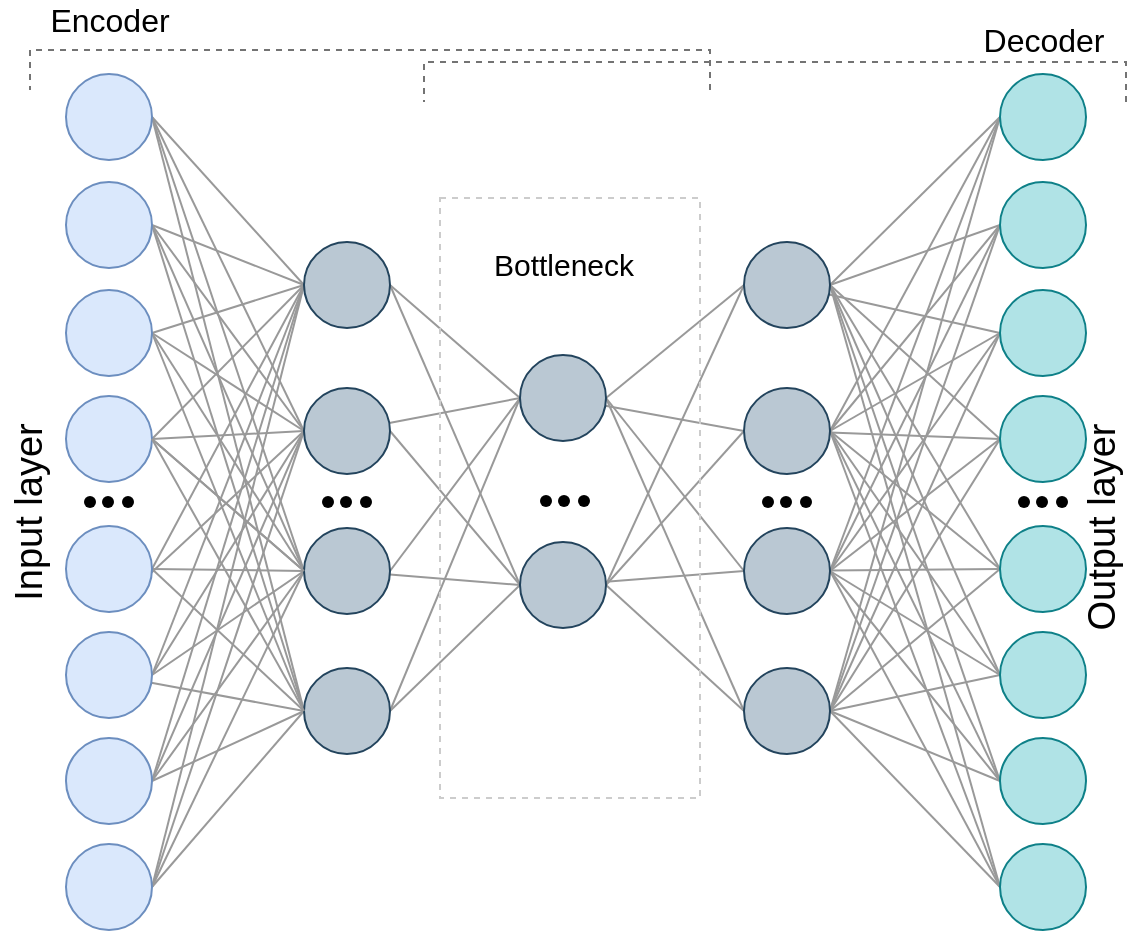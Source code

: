 <mxfile version="20.5.2" type="github">
  <diagram id="wuI_xoS-Hsmy7RkR-qor" name="Page-1">
    <mxGraphModel dx="1039" dy="521" grid="1" gridSize="10" guides="1" tooltips="1" connect="1" arrows="1" fold="1" page="1" pageScale="1" pageWidth="827" pageHeight="583" math="0" shadow="0">
      <root>
        <mxCell id="0" />
        <mxCell id="1" parent="0" />
        <mxCell id="Vr0Jnky3QBz1iTAETpDp-29" style="orthogonalLoop=1;jettySize=auto;html=1;exitX=1;exitY=0.5;exitDx=0;exitDy=0;entryX=0;entryY=0.5;entryDx=0;entryDy=0;rounded=0;endArrow=none;endFill=0;strokeColor=#999999;strokeWidth=1;jumpSize=6;" parent="1" source="Vr0Jnky3QBz1iTAETpDp-1" target="Vr0Jnky3QBz1iTAETpDp-10" edge="1">
          <mxGeometry relative="1" as="geometry" />
        </mxCell>
        <mxCell id="Vr0Jnky3QBz1iTAETpDp-37" style="edgeStyle=none;rounded=0;jumpSize=6;orthogonalLoop=1;jettySize=auto;html=1;entryX=0;entryY=0.5;entryDx=0;entryDy=0;strokeColor=#999999;strokeWidth=1;endArrow=none;endFill=0;exitX=1;exitY=0.5;exitDx=0;exitDy=0;" parent="1" source="Vr0Jnky3QBz1iTAETpDp-1" target="Vr0Jnky3QBz1iTAETpDp-11" edge="1">
          <mxGeometry relative="1" as="geometry" />
        </mxCell>
        <mxCell id="Vr0Jnky3QBz1iTAETpDp-38" style="edgeStyle=none;rounded=0;jumpSize=6;orthogonalLoop=1;jettySize=auto;html=1;entryX=0;entryY=0.5;entryDx=0;entryDy=0;strokeColor=#999999;strokeWidth=1;endArrow=none;endFill=0;exitX=1;exitY=0.5;exitDx=0;exitDy=0;" parent="1" source="Vr0Jnky3QBz1iTAETpDp-1" target="Vr0Jnky3QBz1iTAETpDp-12" edge="1">
          <mxGeometry relative="1" as="geometry" />
        </mxCell>
        <mxCell id="Vr0Jnky3QBz1iTAETpDp-39" style="edgeStyle=none;rounded=0;jumpSize=6;orthogonalLoop=1;jettySize=auto;html=1;entryX=0;entryY=0.5;entryDx=0;entryDy=0;strokeColor=#999999;strokeWidth=1;endArrow=none;endFill=0;exitX=1;exitY=0.5;exitDx=0;exitDy=0;" parent="1" source="Vr0Jnky3QBz1iTAETpDp-1" target="Vr0Jnky3QBz1iTAETpDp-13" edge="1">
          <mxGeometry relative="1" as="geometry" />
        </mxCell>
        <mxCell id="Vr0Jnky3QBz1iTAETpDp-1" value="" style="ellipse;whiteSpace=wrap;html=1;aspect=fixed;fillColor=#dae8fc;strokeColor=#6c8ebf;" parent="1" vertex="1">
          <mxGeometry x="123" y="98" width="43" height="43" as="geometry" />
        </mxCell>
        <mxCell id="Vr0Jnky3QBz1iTAETpDp-30" style="edgeStyle=none;rounded=0;orthogonalLoop=1;jettySize=auto;html=1;entryX=0;entryY=0.5;entryDx=0;entryDy=0;strokeColor=#999999;endArrow=none;endFill=0;exitX=1;exitY=0.5;exitDx=0;exitDy=0;" parent="1" source="Vr0Jnky3QBz1iTAETpDp-2" target="Vr0Jnky3QBz1iTAETpDp-10" edge="1">
          <mxGeometry relative="1" as="geometry" />
        </mxCell>
        <mxCell id="Vr0Jnky3QBz1iTAETpDp-40" style="edgeStyle=none;rounded=0;jumpSize=6;orthogonalLoop=1;jettySize=auto;html=1;entryX=0;entryY=0.5;entryDx=0;entryDy=0;strokeColor=#999999;strokeWidth=1;endArrow=none;endFill=0;exitX=1;exitY=0.5;exitDx=0;exitDy=0;" parent="1" source="Vr0Jnky3QBz1iTAETpDp-2" target="Vr0Jnky3QBz1iTAETpDp-11" edge="1">
          <mxGeometry relative="1" as="geometry" />
        </mxCell>
        <mxCell id="Vr0Jnky3QBz1iTAETpDp-41" style="edgeStyle=none;rounded=0;jumpSize=6;orthogonalLoop=1;jettySize=auto;html=1;entryX=0;entryY=0.5;entryDx=0;entryDy=0;strokeColor=#999999;strokeWidth=1;endArrow=none;endFill=0;exitX=1;exitY=0.5;exitDx=0;exitDy=0;" parent="1" source="Vr0Jnky3QBz1iTAETpDp-2" target="Vr0Jnky3QBz1iTAETpDp-12" edge="1">
          <mxGeometry relative="1" as="geometry" />
        </mxCell>
        <mxCell id="Vr0Jnky3QBz1iTAETpDp-42" style="edgeStyle=none;rounded=0;jumpSize=6;orthogonalLoop=1;jettySize=auto;html=1;entryX=0;entryY=0.5;entryDx=0;entryDy=0;strokeColor=#999999;strokeWidth=1;endArrow=none;endFill=0;exitX=1;exitY=0.5;exitDx=0;exitDy=0;" parent="1" source="Vr0Jnky3QBz1iTAETpDp-2" target="Vr0Jnky3QBz1iTAETpDp-13" edge="1">
          <mxGeometry relative="1" as="geometry" />
        </mxCell>
        <mxCell id="Vr0Jnky3QBz1iTAETpDp-2" value="" style="ellipse;whiteSpace=wrap;html=1;aspect=fixed;fillColor=#dae8fc;strokeColor=#6c8ebf;" parent="1" vertex="1">
          <mxGeometry x="123" y="152" width="43" height="43" as="geometry" />
        </mxCell>
        <mxCell id="Vr0Jnky3QBz1iTAETpDp-31" style="edgeStyle=none;rounded=0;orthogonalLoop=1;jettySize=auto;html=1;entryX=0;entryY=0.5;entryDx=0;entryDy=0;strokeColor=#999999;endArrow=none;endFill=0;exitX=1;exitY=0.5;exitDx=0;exitDy=0;" parent="1" source="Vr0Jnky3QBz1iTAETpDp-3" target="Vr0Jnky3QBz1iTAETpDp-10" edge="1">
          <mxGeometry relative="1" as="geometry" />
        </mxCell>
        <mxCell id="Vr0Jnky3QBz1iTAETpDp-43" style="edgeStyle=none;rounded=0;jumpSize=6;orthogonalLoop=1;jettySize=auto;html=1;strokeColor=#999999;strokeWidth=1;endArrow=none;endFill=0;exitX=1;exitY=0.5;exitDx=0;exitDy=0;entryX=0;entryY=0.5;entryDx=0;entryDy=0;" parent="1" source="Vr0Jnky3QBz1iTAETpDp-3" target="Vr0Jnky3QBz1iTAETpDp-11" edge="1">
          <mxGeometry relative="1" as="geometry">
            <mxPoint x="342" y="305" as="targetPoint" />
          </mxGeometry>
        </mxCell>
        <mxCell id="Vr0Jnky3QBz1iTAETpDp-44" style="edgeStyle=none;rounded=0;jumpSize=6;orthogonalLoop=1;jettySize=auto;html=1;strokeColor=#999999;strokeWidth=1;endArrow=none;endFill=0;exitX=1;exitY=0.5;exitDx=0;exitDy=0;entryX=0;entryY=0.5;entryDx=0;entryDy=0;" parent="1" source="Vr0Jnky3QBz1iTAETpDp-3" target="Vr0Jnky3QBz1iTAETpDp-12" edge="1">
          <mxGeometry relative="1" as="geometry">
            <mxPoint x="342" y="335" as="targetPoint" />
          </mxGeometry>
        </mxCell>
        <mxCell id="Vr0Jnky3QBz1iTAETpDp-45" style="edgeStyle=none;rounded=0;jumpSize=6;orthogonalLoop=1;jettySize=auto;html=1;entryX=0;entryY=0.5;entryDx=0;entryDy=0;strokeColor=#999999;strokeWidth=1;endArrow=none;endFill=0;exitX=1;exitY=0.5;exitDx=0;exitDy=0;" parent="1" source="Vr0Jnky3QBz1iTAETpDp-3" target="Vr0Jnky3QBz1iTAETpDp-13" edge="1">
          <mxGeometry relative="1" as="geometry" />
        </mxCell>
        <mxCell id="Vr0Jnky3QBz1iTAETpDp-3" value="" style="ellipse;whiteSpace=wrap;html=1;fillColor=#dae8fc;strokeColor=#6c8ebf;" parent="1" vertex="1">
          <mxGeometry x="123" y="206" width="43" height="43" as="geometry" />
        </mxCell>
        <mxCell id="Vr0Jnky3QBz1iTAETpDp-32" style="edgeStyle=none;rounded=0;orthogonalLoop=1;jettySize=auto;html=1;entryX=0;entryY=0.5;entryDx=0;entryDy=0;strokeColor=#999999;endArrow=none;endFill=0;exitX=1;exitY=0.5;exitDx=0;exitDy=0;" parent="1" source="Vr0Jnky3QBz1iTAETpDp-4" target="Vr0Jnky3QBz1iTAETpDp-10" edge="1">
          <mxGeometry relative="1" as="geometry" />
        </mxCell>
        <mxCell id="Vr0Jnky3QBz1iTAETpDp-47" style="edgeStyle=none;rounded=0;jumpSize=6;orthogonalLoop=1;jettySize=auto;html=1;entryX=0;entryY=0.5;entryDx=0;entryDy=0;strokeColor=#999999;strokeWidth=1;endArrow=none;endFill=0;exitX=1;exitY=0.5;exitDx=0;exitDy=0;" parent="1" source="Vr0Jnky3QBz1iTAETpDp-4" target="Vr0Jnky3QBz1iTAETpDp-11" edge="1">
          <mxGeometry relative="1" as="geometry" />
        </mxCell>
        <mxCell id="Vr0Jnky3QBz1iTAETpDp-48" style="edgeStyle=none;rounded=0;jumpSize=6;orthogonalLoop=1;jettySize=auto;html=1;strokeColor=#999999;strokeWidth=1;endArrow=none;endFill=0;exitX=1;exitY=0.5;exitDx=0;exitDy=0;entryX=0;entryY=0.5;entryDx=0;entryDy=0;" parent="1" source="Vr0Jnky3QBz1iTAETpDp-4" target="Vr0Jnky3QBz1iTAETpDp-12" edge="1">
          <mxGeometry relative="1" as="geometry">
            <mxPoint x="342" y="335" as="targetPoint" />
          </mxGeometry>
        </mxCell>
        <mxCell id="Vr0Jnky3QBz1iTAETpDp-4" value="" style="ellipse;whiteSpace=wrap;html=1;aspect=fixed;fillColor=#dae8fc;strokeColor=#6c8ebf;" parent="1" vertex="1">
          <mxGeometry x="123" y="259" width="43" height="43" as="geometry" />
        </mxCell>
        <mxCell id="Vr0Jnky3QBz1iTAETpDp-33" style="edgeStyle=none;rounded=0;orthogonalLoop=1;jettySize=auto;html=1;entryX=0;entryY=0.5;entryDx=0;entryDy=0;strokeColor=#999999;endArrow=none;endFill=0;exitX=0.5;exitY=0;exitDx=0;exitDy=0;" parent="1" source="Vr0Jnky3QBz1iTAETpDp-5" target="Vr0Jnky3QBz1iTAETpDp-10" edge="1">
          <mxGeometry relative="1" as="geometry" />
        </mxCell>
        <mxCell id="Vr0Jnky3QBz1iTAETpDp-50" style="edgeStyle=none;rounded=0;jumpSize=6;orthogonalLoop=1;jettySize=auto;html=1;entryX=0;entryY=0.5;entryDx=0;entryDy=0;strokeColor=#999999;strokeWidth=1;endArrow=none;endFill=0;exitX=1;exitY=0.5;exitDx=0;exitDy=0;" parent="1" source="Vr0Jnky3QBz1iTAETpDp-5" target="Vr0Jnky3QBz1iTAETpDp-11" edge="1">
          <mxGeometry relative="1" as="geometry" />
        </mxCell>
        <mxCell id="Vr0Jnky3QBz1iTAETpDp-51" style="edgeStyle=none;rounded=0;jumpSize=6;orthogonalLoop=1;jettySize=auto;html=1;entryX=0;entryY=0.5;entryDx=0;entryDy=0;strokeColor=#999999;strokeWidth=1;endArrow=none;endFill=0;exitX=0.5;exitY=0;exitDx=0;exitDy=0;" parent="1" source="Vr0Jnky3QBz1iTAETpDp-5" target="Vr0Jnky3QBz1iTAETpDp-12" edge="1">
          <mxGeometry relative="1" as="geometry">
            <mxPoint x="170" y="350" as="sourcePoint" />
          </mxGeometry>
        </mxCell>
        <mxCell id="Vr0Jnky3QBz1iTAETpDp-52" style="edgeStyle=none;rounded=0;jumpSize=6;orthogonalLoop=1;jettySize=auto;html=1;entryX=0;entryY=0.5;entryDx=0;entryDy=0;strokeColor=#999999;strokeWidth=1;endArrow=none;endFill=0;exitX=0.5;exitY=0;exitDx=0;exitDy=0;" parent="1" source="Vr0Jnky3QBz1iTAETpDp-5" target="Vr0Jnky3QBz1iTAETpDp-13" edge="1">
          <mxGeometry relative="1" as="geometry" />
        </mxCell>
        <mxCell id="Vr0Jnky3QBz1iTAETpDp-5" value="" style="ellipse;whiteSpace=wrap;html=1;aspect=fixed;fillColor=#dae8fc;strokeColor=#6c8ebf;direction=south;" parent="1" vertex="1">
          <mxGeometry x="123" y="324" width="43" height="43" as="geometry" />
        </mxCell>
        <mxCell id="Vr0Jnky3QBz1iTAETpDp-34" style="edgeStyle=none;rounded=0;orthogonalLoop=1;jettySize=auto;html=1;entryX=0;entryY=0.5;entryDx=0;entryDy=0;strokeColor=#999999;endArrow=none;endFill=0;exitX=1;exitY=0.5;exitDx=0;exitDy=0;" parent="1" source="Vr0Jnky3QBz1iTAETpDp-6" target="Vr0Jnky3QBz1iTAETpDp-10" edge="1">
          <mxGeometry relative="1" as="geometry" />
        </mxCell>
        <mxCell id="Vr0Jnky3QBz1iTAETpDp-53" style="edgeStyle=none;rounded=0;jumpSize=6;orthogonalLoop=1;jettySize=auto;html=1;entryX=0;entryY=0.5;entryDx=0;entryDy=0;strokeColor=#999999;strokeWidth=1;endArrow=none;endFill=0;exitX=1;exitY=0.5;exitDx=0;exitDy=0;" parent="1" source="Vr0Jnky3QBz1iTAETpDp-6" target="Vr0Jnky3QBz1iTAETpDp-11" edge="1">
          <mxGeometry relative="1" as="geometry" />
        </mxCell>
        <mxCell id="Vr0Jnky3QBz1iTAETpDp-54" style="edgeStyle=none;rounded=0;jumpSize=6;orthogonalLoop=1;jettySize=auto;html=1;entryX=0;entryY=0.5;entryDx=0;entryDy=0;strokeColor=#999999;strokeWidth=1;endArrow=none;endFill=0;exitX=1;exitY=0.5;exitDx=0;exitDy=0;" parent="1" source="Vr0Jnky3QBz1iTAETpDp-6" target="Vr0Jnky3QBz1iTAETpDp-12" edge="1">
          <mxGeometry relative="1" as="geometry" />
        </mxCell>
        <mxCell id="Vr0Jnky3QBz1iTAETpDp-55" style="edgeStyle=none;rounded=0;jumpSize=6;orthogonalLoop=1;jettySize=auto;html=1;strokeColor=#999999;strokeWidth=1;endArrow=none;endFill=0;entryX=0;entryY=0.5;entryDx=0;entryDy=0;" parent="1" source="Vr0Jnky3QBz1iTAETpDp-6" target="Vr0Jnky3QBz1iTAETpDp-13" edge="1">
          <mxGeometry relative="1" as="geometry">
            <mxPoint x="342" y="365" as="targetPoint" />
          </mxGeometry>
        </mxCell>
        <mxCell id="Vr0Jnky3QBz1iTAETpDp-6" value="" style="ellipse;whiteSpace=wrap;html=1;aspect=fixed;fillColor=#dae8fc;strokeColor=#6c8ebf;" parent="1" vertex="1">
          <mxGeometry x="123" y="377" width="43" height="43" as="geometry" />
        </mxCell>
        <mxCell id="Vr0Jnky3QBz1iTAETpDp-35" style="edgeStyle=none;rounded=0;orthogonalLoop=1;jettySize=auto;html=1;strokeColor=#999999;endArrow=none;endFill=0;exitX=1;exitY=0.5;exitDx=0;exitDy=0;entryX=0;entryY=0.5;entryDx=0;entryDy=0;" parent="1" source="Vr0Jnky3QBz1iTAETpDp-7" target="Vr0Jnky3QBz1iTAETpDp-10" edge="1">
          <mxGeometry relative="1" as="geometry">
            <mxPoint x="342" y="275" as="targetPoint" />
          </mxGeometry>
        </mxCell>
        <mxCell id="Vr0Jnky3QBz1iTAETpDp-56" style="edgeStyle=none;rounded=0;jumpSize=6;orthogonalLoop=1;jettySize=auto;html=1;entryX=0;entryY=0.5;entryDx=0;entryDy=0;strokeColor=#999999;strokeWidth=1;endArrow=none;endFill=0;exitX=1;exitY=0.5;exitDx=0;exitDy=0;" parent="1" source="Vr0Jnky3QBz1iTAETpDp-7" target="Vr0Jnky3QBz1iTAETpDp-11" edge="1">
          <mxGeometry relative="1" as="geometry" />
        </mxCell>
        <mxCell id="Vr0Jnky3QBz1iTAETpDp-57" style="edgeStyle=none;rounded=0;jumpSize=6;orthogonalLoop=1;jettySize=auto;html=1;strokeColor=#999999;strokeWidth=1;endArrow=none;endFill=0;exitX=1;exitY=0.5;exitDx=0;exitDy=0;entryX=0;entryY=0.5;entryDx=0;entryDy=0;" parent="1" source="Vr0Jnky3QBz1iTAETpDp-7" target="Vr0Jnky3QBz1iTAETpDp-12" edge="1">
          <mxGeometry relative="1" as="geometry">
            <mxPoint x="342" y="335" as="targetPoint" />
          </mxGeometry>
        </mxCell>
        <mxCell id="Vr0Jnky3QBz1iTAETpDp-58" style="edgeStyle=none;rounded=0;jumpSize=6;orthogonalLoop=1;jettySize=auto;html=1;entryX=0;entryY=0.5;entryDx=0;entryDy=0;strokeColor=#999999;strokeWidth=1;endArrow=none;endFill=0;exitX=1;exitY=0.5;exitDx=0;exitDy=0;" parent="1" source="Vr0Jnky3QBz1iTAETpDp-7" target="Vr0Jnky3QBz1iTAETpDp-13" edge="1">
          <mxGeometry relative="1" as="geometry" />
        </mxCell>
        <mxCell id="Vr0Jnky3QBz1iTAETpDp-7" value="" style="ellipse;whiteSpace=wrap;html=1;aspect=fixed;fillColor=#dae8fc;strokeColor=#6c8ebf;" parent="1" vertex="1">
          <mxGeometry x="123" y="430" width="43" height="43" as="geometry" />
        </mxCell>
        <mxCell id="Vr0Jnky3QBz1iTAETpDp-36" style="edgeStyle=none;rounded=0;orthogonalLoop=1;jettySize=auto;html=1;strokeColor=#999999;endArrow=none;endFill=0;exitX=1;exitY=0.5;exitDx=0;exitDy=0;entryX=0;entryY=0.5;entryDx=0;entryDy=0;" parent="1" source="Vr0Jnky3QBz1iTAETpDp-8" target="Vr0Jnky3QBz1iTAETpDp-10" edge="1">
          <mxGeometry relative="1" as="geometry">
            <mxPoint x="240" y="200" as="targetPoint" />
          </mxGeometry>
        </mxCell>
        <mxCell id="Vr0Jnky3QBz1iTAETpDp-60" style="edgeStyle=none;rounded=0;jumpSize=6;orthogonalLoop=1;jettySize=auto;html=1;strokeColor=#999999;strokeWidth=1;endArrow=none;endFill=0;exitX=1;exitY=0.5;exitDx=0;exitDy=0;entryX=0;entryY=0.5;entryDx=0;entryDy=0;" parent="1" source="Vr0Jnky3QBz1iTAETpDp-8" target="Vr0Jnky3QBz1iTAETpDp-11" edge="1">
          <mxGeometry relative="1" as="geometry">
            <mxPoint x="240" y="260" as="targetPoint" />
          </mxGeometry>
        </mxCell>
        <mxCell id="Vr0Jnky3QBz1iTAETpDp-61" style="edgeStyle=none;rounded=0;jumpSize=6;orthogonalLoop=1;jettySize=auto;html=1;strokeColor=#999999;strokeWidth=1;endArrow=none;endFill=0;exitX=1;exitY=0.5;exitDx=0;exitDy=0;entryX=0;entryY=0.5;entryDx=0;entryDy=0;" parent="1" source="Vr0Jnky3QBz1iTAETpDp-8" target="Vr0Jnky3QBz1iTAETpDp-12" edge="1">
          <mxGeometry relative="1" as="geometry">
            <mxPoint x="342" y="335" as="targetPoint" />
          </mxGeometry>
        </mxCell>
        <mxCell id="Vr0Jnky3QBz1iTAETpDp-62" style="edgeStyle=none;rounded=0;jumpSize=6;orthogonalLoop=1;jettySize=auto;html=1;strokeColor=#999999;strokeWidth=1;endArrow=none;endFill=0;exitX=1;exitY=0.5;exitDx=0;exitDy=0;entryX=0;entryY=0.5;entryDx=0;entryDy=0;" parent="1" source="Vr0Jnky3QBz1iTAETpDp-8" target="Vr0Jnky3QBz1iTAETpDp-13" edge="1">
          <mxGeometry relative="1" as="geometry">
            <mxPoint x="342" y="365" as="targetPoint" />
          </mxGeometry>
        </mxCell>
        <mxCell id="Vr0Jnky3QBz1iTAETpDp-8" value="" style="ellipse;whiteSpace=wrap;html=1;aspect=fixed;fillColor=#dae8fc;strokeColor=#6c8ebf;" parent="1" vertex="1">
          <mxGeometry x="123" y="483" width="43" height="43" as="geometry" />
        </mxCell>
        <mxCell id="Vr0Jnky3QBz1iTAETpDp-95" style="edgeStyle=none;rounded=0;jumpSize=6;orthogonalLoop=1;jettySize=auto;html=1;entryX=0;entryY=0.5;entryDx=0;entryDy=0;strokeColor=#999999;strokeWidth=1;endArrow=none;endFill=0;exitX=1;exitY=0.5;exitDx=0;exitDy=0;" parent="1" source="Vr0Jnky3QBz1iTAETpDp-10" target="Vr0Jnky3QBz1iTAETpDp-14" edge="1">
          <mxGeometry relative="1" as="geometry" />
        </mxCell>
        <mxCell id="Vr0Jnky3QBz1iTAETpDp-96" style="edgeStyle=none;rounded=0;jumpSize=6;orthogonalLoop=1;jettySize=auto;html=1;entryX=0;entryY=0.5;entryDx=0;entryDy=0;strokeColor=#999999;strokeWidth=1;endArrow=none;endFill=0;exitX=1;exitY=0.5;exitDx=0;exitDy=0;" parent="1" source="Vr0Jnky3QBz1iTAETpDp-10" target="Vr0Jnky3QBz1iTAETpDp-15" edge="1">
          <mxGeometry relative="1" as="geometry" />
        </mxCell>
        <mxCell id="Vr0Jnky3QBz1iTAETpDp-10" value="" style="ellipse;whiteSpace=wrap;html=1;aspect=fixed;fillColor=#bac8d3;strokeColor=#23445d;" parent="1" vertex="1">
          <mxGeometry x="242" y="182" width="43" height="43" as="geometry" />
        </mxCell>
        <mxCell id="Vr0Jnky3QBz1iTAETpDp-97" style="edgeStyle=none;rounded=0;jumpSize=6;orthogonalLoop=1;jettySize=auto;html=1;strokeColor=#999999;strokeWidth=1;endArrow=none;endFill=0;entryX=0;entryY=0.5;entryDx=0;entryDy=0;" parent="1" source="Vr0Jnky3QBz1iTAETpDp-11" target="Vr0Jnky3QBz1iTAETpDp-14" edge="1">
          <mxGeometry relative="1" as="geometry">
            <mxPoint x="402" y="305" as="targetPoint" />
          </mxGeometry>
        </mxCell>
        <mxCell id="Vr0Jnky3QBz1iTAETpDp-98" style="edgeStyle=none;rounded=0;jumpSize=6;orthogonalLoop=1;jettySize=auto;html=1;strokeColor=#999999;strokeWidth=1;endArrow=none;endFill=0;exitX=1;exitY=0.5;exitDx=0;exitDy=0;entryX=0;entryY=0.5;entryDx=0;entryDy=0;" parent="1" source="Vr0Jnky3QBz1iTAETpDp-11" target="Vr0Jnky3QBz1iTAETpDp-15" edge="1">
          <mxGeometry relative="1" as="geometry">
            <mxPoint x="402" y="335" as="targetPoint" />
          </mxGeometry>
        </mxCell>
        <mxCell id="Vr0Jnky3QBz1iTAETpDp-11" value="" style="ellipse;whiteSpace=wrap;html=1;aspect=fixed;fillColor=#bac8d3;strokeColor=#23445d;" parent="1" vertex="1">
          <mxGeometry x="242" y="255" width="43" height="43" as="geometry" />
        </mxCell>
        <mxCell id="Vr0Jnky3QBz1iTAETpDp-99" style="edgeStyle=none;rounded=0;jumpSize=6;orthogonalLoop=1;jettySize=auto;html=1;entryX=0;entryY=0.5;entryDx=0;entryDy=0;strokeColor=#999999;strokeWidth=1;endArrow=none;endFill=0;exitX=1;exitY=0.5;exitDx=0;exitDy=0;" parent="1" source="Vr0Jnky3QBz1iTAETpDp-12" target="Vr0Jnky3QBz1iTAETpDp-14" edge="1">
          <mxGeometry relative="1" as="geometry" />
        </mxCell>
        <mxCell id="Vr0Jnky3QBz1iTAETpDp-100" style="edgeStyle=none;rounded=0;jumpSize=6;orthogonalLoop=1;jettySize=auto;html=1;entryX=0;entryY=0.5;entryDx=0;entryDy=0;strokeColor=#999999;strokeWidth=1;endArrow=none;endFill=0;" parent="1" source="Vr0Jnky3QBz1iTAETpDp-12" target="Vr0Jnky3QBz1iTAETpDp-15" edge="1">
          <mxGeometry relative="1" as="geometry" />
        </mxCell>
        <mxCell id="Vr0Jnky3QBz1iTAETpDp-101" style="edgeStyle=none;rounded=0;jumpSize=6;orthogonalLoop=1;jettySize=auto;html=1;entryX=0;entryY=0.5;entryDx=0;entryDy=0;strokeColor=#999999;strokeWidth=1;endArrow=none;endFill=0;exitX=1;exitY=0.5;exitDx=0;exitDy=0;" parent="1" source="Vr0Jnky3QBz1iTAETpDp-13" target="Vr0Jnky3QBz1iTAETpDp-14" edge="1">
          <mxGeometry relative="1" as="geometry" />
        </mxCell>
        <mxCell id="Vr0Jnky3QBz1iTAETpDp-102" style="edgeStyle=none;rounded=0;jumpSize=6;orthogonalLoop=1;jettySize=auto;html=1;strokeColor=#999999;strokeWidth=1;endArrow=none;endFill=0;exitX=1;exitY=0.5;exitDx=0;exitDy=0;entryX=0;entryY=0.5;entryDx=0;entryDy=0;" parent="1" source="Vr0Jnky3QBz1iTAETpDp-13" target="Vr0Jnky3QBz1iTAETpDp-15" edge="1">
          <mxGeometry relative="1" as="geometry">
            <mxPoint x="402" y="335" as="targetPoint" />
          </mxGeometry>
        </mxCell>
        <mxCell id="Vr0Jnky3QBz1iTAETpDp-13" value="" style="ellipse;whiteSpace=wrap;html=1;aspect=fixed;fillColor=#bac8d3;strokeColor=#23445d;" parent="1" vertex="1">
          <mxGeometry x="242" y="395" width="43" height="43" as="geometry" />
        </mxCell>
        <mxCell id="Vr0Jnky3QBz1iTAETpDp-103" style="edgeStyle=none;rounded=0;jumpSize=6;orthogonalLoop=1;jettySize=auto;html=1;entryX=0;entryY=0.5;entryDx=0;entryDy=0;strokeColor=#999999;strokeWidth=1;endArrow=none;endFill=0;exitX=1;exitY=0.5;exitDx=0;exitDy=0;" parent="1" source="Vr0Jnky3QBz1iTAETpDp-14" target="Vr0Jnky3QBz1iTAETpDp-17" edge="1">
          <mxGeometry relative="1" as="geometry" />
        </mxCell>
        <mxCell id="Vr0Jnky3QBz1iTAETpDp-104" style="edgeStyle=none;rounded=0;jumpSize=6;orthogonalLoop=1;jettySize=auto;html=1;entryX=0;entryY=0.5;entryDx=0;entryDy=0;strokeColor=#999999;strokeWidth=1;endArrow=none;endFill=0;" parent="1" source="Vr0Jnky3QBz1iTAETpDp-14" target="Vr0Jnky3QBz1iTAETpDp-18" edge="1">
          <mxGeometry relative="1" as="geometry" />
        </mxCell>
        <mxCell id="Vr0Jnky3QBz1iTAETpDp-105" style="edgeStyle=none;rounded=0;jumpSize=6;orthogonalLoop=1;jettySize=auto;html=1;entryX=0;entryY=0.5;entryDx=0;entryDy=0;strokeColor=#999999;strokeWidth=1;endArrow=none;endFill=0;exitX=1;exitY=0.5;exitDx=0;exitDy=0;" parent="1" source="Vr0Jnky3QBz1iTAETpDp-14" target="Vr0Jnky3QBz1iTAETpDp-19" edge="1">
          <mxGeometry relative="1" as="geometry" />
        </mxCell>
        <mxCell id="Vr0Jnky3QBz1iTAETpDp-106" style="edgeStyle=none;rounded=0;jumpSize=6;orthogonalLoop=1;jettySize=auto;html=1;entryX=0;entryY=0.5;entryDx=0;entryDy=0;strokeColor=#999999;strokeWidth=1;endArrow=none;endFill=0;exitX=1;exitY=0.5;exitDx=0;exitDy=0;" parent="1" source="Vr0Jnky3QBz1iTAETpDp-14" target="Vr0Jnky3QBz1iTAETpDp-20" edge="1">
          <mxGeometry relative="1" as="geometry" />
        </mxCell>
        <mxCell id="Vr0Jnky3QBz1iTAETpDp-14" value="" style="ellipse;whiteSpace=wrap;html=1;aspect=fixed;fillColor=#bac8d3;strokeColor=#23445d;" parent="1" vertex="1">
          <mxGeometry x="350" y="238.5" width="43" height="43" as="geometry" />
        </mxCell>
        <mxCell id="Vr0Jnky3QBz1iTAETpDp-107" style="edgeStyle=none;rounded=0;jumpSize=6;orthogonalLoop=1;jettySize=auto;html=1;strokeColor=#999999;strokeWidth=1;endArrow=none;endFill=0;exitX=1;exitY=0.5;exitDx=0;exitDy=0;entryX=0;entryY=0.5;entryDx=0;entryDy=0;" parent="1" source="Vr0Jnky3QBz1iTAETpDp-15" target="Vr0Jnky3QBz1iTAETpDp-17" edge="1">
          <mxGeometry relative="1" as="geometry">
            <mxPoint x="462" y="275" as="targetPoint" />
          </mxGeometry>
        </mxCell>
        <mxCell id="Vr0Jnky3QBz1iTAETpDp-108" style="edgeStyle=none;rounded=0;jumpSize=6;orthogonalLoop=1;jettySize=auto;html=1;strokeColor=#999999;strokeWidth=1;endArrow=none;endFill=0;exitX=1;exitY=0.5;exitDx=0;exitDy=0;entryX=0;entryY=0.5;entryDx=0;entryDy=0;" parent="1" source="Vr0Jnky3QBz1iTAETpDp-15" target="Vr0Jnky3QBz1iTAETpDp-18" edge="1">
          <mxGeometry relative="1" as="geometry">
            <mxPoint x="462" y="305" as="targetPoint" />
          </mxGeometry>
        </mxCell>
        <mxCell id="Vr0Jnky3QBz1iTAETpDp-109" style="edgeStyle=none;rounded=0;jumpSize=6;orthogonalLoop=1;jettySize=auto;html=1;entryX=0;entryY=0.5;entryDx=0;entryDy=0;strokeColor=#999999;strokeWidth=1;endArrow=none;endFill=0;" parent="1" source="Vr0Jnky3QBz1iTAETpDp-15" target="Vr0Jnky3QBz1iTAETpDp-19" edge="1">
          <mxGeometry relative="1" as="geometry" />
        </mxCell>
        <mxCell id="Vr0Jnky3QBz1iTAETpDp-110" style="edgeStyle=none;rounded=0;jumpSize=6;orthogonalLoop=1;jettySize=auto;html=1;strokeColor=#999999;strokeWidth=1;endArrow=none;endFill=0;exitX=1;exitY=0.5;exitDx=0;exitDy=0;entryX=0;entryY=0.5;entryDx=0;entryDy=0;" parent="1" source="Vr0Jnky3QBz1iTAETpDp-15" target="Vr0Jnky3QBz1iTAETpDp-20" edge="1">
          <mxGeometry relative="1" as="geometry">
            <mxPoint x="462" y="365" as="targetPoint" />
          </mxGeometry>
        </mxCell>
        <mxCell id="Vr0Jnky3QBz1iTAETpDp-15" value="" style="ellipse;whiteSpace=wrap;html=1;aspect=fixed;fillColor=#bac8d3;strokeColor=#23445d;" parent="1" vertex="1">
          <mxGeometry x="350" y="332" width="43" height="43" as="geometry" />
        </mxCell>
        <mxCell id="Vr0Jnky3QBz1iTAETpDp-63" style="edgeStyle=none;rounded=0;jumpSize=6;orthogonalLoop=1;jettySize=auto;html=1;entryX=0;entryY=0.5;entryDx=0;entryDy=0;strokeColor=#999999;strokeWidth=1;endArrow=none;endFill=0;exitX=1;exitY=0.5;exitDx=0;exitDy=0;" parent="1" source="Vr0Jnky3QBz1iTAETpDp-17" target="Vr0Jnky3QBz1iTAETpDp-21" edge="1">
          <mxGeometry relative="1" as="geometry" />
        </mxCell>
        <mxCell id="Vr0Jnky3QBz1iTAETpDp-64" style="edgeStyle=none;rounded=0;jumpSize=6;orthogonalLoop=1;jettySize=auto;html=1;entryX=0;entryY=0.5;entryDx=0;entryDy=0;strokeColor=#999999;strokeWidth=1;endArrow=none;endFill=0;exitX=1;exitY=0.5;exitDx=0;exitDy=0;" parent="1" source="Vr0Jnky3QBz1iTAETpDp-17" target="Vr0Jnky3QBz1iTAETpDp-22" edge="1">
          <mxGeometry relative="1" as="geometry" />
        </mxCell>
        <mxCell id="Vr0Jnky3QBz1iTAETpDp-65" style="edgeStyle=none;rounded=0;jumpSize=6;orthogonalLoop=1;jettySize=auto;html=1;entryX=0;entryY=0.5;entryDx=0;entryDy=0;strokeColor=#999999;strokeWidth=1;endArrow=none;endFill=0;" parent="1" source="Vr0Jnky3QBz1iTAETpDp-17" target="Vr0Jnky3QBz1iTAETpDp-23" edge="1">
          <mxGeometry relative="1" as="geometry" />
        </mxCell>
        <mxCell id="Vr0Jnky3QBz1iTAETpDp-66" style="edgeStyle=none;rounded=0;jumpSize=6;orthogonalLoop=1;jettySize=auto;html=1;entryX=0;entryY=0.5;entryDx=0;entryDy=0;strokeColor=#999999;strokeWidth=1;endArrow=none;endFill=0;exitX=1;exitY=0.5;exitDx=0;exitDy=0;" parent="1" source="Vr0Jnky3QBz1iTAETpDp-17" target="Vr0Jnky3QBz1iTAETpDp-24" edge="1">
          <mxGeometry relative="1" as="geometry" />
        </mxCell>
        <mxCell id="Vr0Jnky3QBz1iTAETpDp-67" style="edgeStyle=none;rounded=0;jumpSize=6;orthogonalLoop=1;jettySize=auto;html=1;entryX=0;entryY=0.5;entryDx=0;entryDy=0;strokeColor=#999999;strokeWidth=1;endArrow=none;endFill=0;exitX=1;exitY=0.5;exitDx=0;exitDy=0;" parent="1" source="Vr0Jnky3QBz1iTAETpDp-17" target="Vr0Jnky3QBz1iTAETpDp-25" edge="1">
          <mxGeometry relative="1" as="geometry" />
        </mxCell>
        <mxCell id="Vr0Jnky3QBz1iTAETpDp-68" style="edgeStyle=none;rounded=0;jumpSize=6;orthogonalLoop=1;jettySize=auto;html=1;entryX=0;entryY=0.5;entryDx=0;entryDy=0;strokeColor=#999999;strokeWidth=1;endArrow=none;endFill=0;exitX=1;exitY=0.5;exitDx=0;exitDy=0;" parent="1" source="Vr0Jnky3QBz1iTAETpDp-17" target="Vr0Jnky3QBz1iTAETpDp-26" edge="1">
          <mxGeometry relative="1" as="geometry" />
        </mxCell>
        <mxCell id="Vr0Jnky3QBz1iTAETpDp-69" style="edgeStyle=none;rounded=0;jumpSize=6;orthogonalLoop=1;jettySize=auto;html=1;entryX=0;entryY=0.5;entryDx=0;entryDy=0;strokeColor=#999999;strokeWidth=1;endArrow=none;endFill=0;exitX=1;exitY=0.5;exitDx=0;exitDy=0;" parent="1" source="Vr0Jnky3QBz1iTAETpDp-17" target="Vr0Jnky3QBz1iTAETpDp-27" edge="1">
          <mxGeometry relative="1" as="geometry" />
        </mxCell>
        <mxCell id="Vr0Jnky3QBz1iTAETpDp-70" style="edgeStyle=none;rounded=0;jumpSize=6;orthogonalLoop=1;jettySize=auto;html=1;entryX=0;entryY=0.5;entryDx=0;entryDy=0;strokeColor=#999999;strokeWidth=1;endArrow=none;endFill=0;exitX=1;exitY=0.5;exitDx=0;exitDy=0;" parent="1" source="Vr0Jnky3QBz1iTAETpDp-17" target="Vr0Jnky3QBz1iTAETpDp-28" edge="1">
          <mxGeometry relative="1" as="geometry" />
        </mxCell>
        <mxCell id="Vr0Jnky3QBz1iTAETpDp-17" value="" style="ellipse;whiteSpace=wrap;html=1;aspect=fixed;fillColor=#bac8d3;strokeColor=#23445d;" parent="1" vertex="1">
          <mxGeometry x="462" y="182" width="43" height="43" as="geometry" />
        </mxCell>
        <mxCell id="Vr0Jnky3QBz1iTAETpDp-71" style="edgeStyle=none;rounded=0;jumpSize=6;orthogonalLoop=1;jettySize=auto;html=1;entryX=0;entryY=0.5;entryDx=0;entryDy=0;strokeColor=#999999;strokeWidth=1;endArrow=none;endFill=0;exitX=1;exitY=0.5;exitDx=0;exitDy=0;" parent="1" source="Vr0Jnky3QBz1iTAETpDp-18" target="Vr0Jnky3QBz1iTAETpDp-21" edge="1">
          <mxGeometry relative="1" as="geometry" />
        </mxCell>
        <mxCell id="Vr0Jnky3QBz1iTAETpDp-72" style="edgeStyle=none;rounded=0;jumpSize=6;orthogonalLoop=1;jettySize=auto;html=1;entryX=0;entryY=0.5;entryDx=0;entryDy=0;strokeColor=#999999;strokeWidth=1;endArrow=none;endFill=0;exitX=1;exitY=0.5;exitDx=0;exitDy=0;" parent="1" source="Vr0Jnky3QBz1iTAETpDp-18" target="Vr0Jnky3QBz1iTAETpDp-22" edge="1">
          <mxGeometry relative="1" as="geometry" />
        </mxCell>
        <mxCell id="Vr0Jnky3QBz1iTAETpDp-73" style="edgeStyle=none;rounded=0;jumpSize=6;orthogonalLoop=1;jettySize=auto;html=1;entryX=0;entryY=0.5;entryDx=0;entryDy=0;strokeColor=#999999;strokeWidth=1;endArrow=none;endFill=0;exitX=1;exitY=0.5;exitDx=0;exitDy=0;" parent="1" source="Vr0Jnky3QBz1iTAETpDp-18" target="Vr0Jnky3QBz1iTAETpDp-23" edge="1">
          <mxGeometry relative="1" as="geometry" />
        </mxCell>
        <mxCell id="Vr0Jnky3QBz1iTAETpDp-74" style="edgeStyle=none;rounded=0;jumpSize=6;orthogonalLoop=1;jettySize=auto;html=1;entryX=0;entryY=0.5;entryDx=0;entryDy=0;strokeColor=#999999;strokeWidth=1;endArrow=none;endFill=0;" parent="1" source="Vr0Jnky3QBz1iTAETpDp-18" target="Vr0Jnky3QBz1iTAETpDp-24" edge="1">
          <mxGeometry relative="1" as="geometry" />
        </mxCell>
        <mxCell id="Vr0Jnky3QBz1iTAETpDp-75" style="edgeStyle=none;rounded=0;jumpSize=6;orthogonalLoop=1;jettySize=auto;html=1;entryX=0;entryY=0.5;entryDx=0;entryDy=0;strokeColor=#999999;strokeWidth=1;endArrow=none;endFill=0;exitX=1;exitY=0.5;exitDx=0;exitDy=0;" parent="1" source="Vr0Jnky3QBz1iTAETpDp-18" target="Vr0Jnky3QBz1iTAETpDp-25" edge="1">
          <mxGeometry relative="1" as="geometry" />
        </mxCell>
        <mxCell id="Vr0Jnky3QBz1iTAETpDp-76" style="edgeStyle=none;rounded=0;jumpSize=6;orthogonalLoop=1;jettySize=auto;html=1;strokeColor=#999999;strokeWidth=1;endArrow=none;endFill=0;exitX=1;exitY=0.5;exitDx=0;exitDy=0;entryX=0;entryY=0.5;entryDx=0;entryDy=0;" parent="1" source="Vr0Jnky3QBz1iTAETpDp-18" target="Vr0Jnky3QBz1iTAETpDp-26" edge="1">
          <mxGeometry relative="1" as="geometry">
            <mxPoint x="522" y="365" as="targetPoint" />
          </mxGeometry>
        </mxCell>
        <mxCell id="Vr0Jnky3QBz1iTAETpDp-77" style="edgeStyle=none;rounded=0;jumpSize=6;orthogonalLoop=1;jettySize=auto;html=1;entryX=0;entryY=0.5;entryDx=0;entryDy=0;strokeColor=#999999;strokeWidth=1;endArrow=none;endFill=0;exitX=1;exitY=0.5;exitDx=0;exitDy=0;" parent="1" source="Vr0Jnky3QBz1iTAETpDp-18" target="Vr0Jnky3QBz1iTAETpDp-27" edge="1">
          <mxGeometry relative="1" as="geometry" />
        </mxCell>
        <mxCell id="Vr0Jnky3QBz1iTAETpDp-78" style="edgeStyle=none;rounded=0;jumpSize=6;orthogonalLoop=1;jettySize=auto;html=1;entryX=0;entryY=0.5;entryDx=0;entryDy=0;strokeColor=#999999;strokeWidth=1;endArrow=none;endFill=0;exitX=1;exitY=0.5;exitDx=0;exitDy=0;" parent="1" source="Vr0Jnky3QBz1iTAETpDp-18" target="Vr0Jnky3QBz1iTAETpDp-28" edge="1">
          <mxGeometry relative="1" as="geometry" />
        </mxCell>
        <mxCell id="Vr0Jnky3QBz1iTAETpDp-18" value="" style="ellipse;whiteSpace=wrap;html=1;aspect=fixed;fillColor=#bac8d3;strokeColor=#23445d;" parent="1" vertex="1">
          <mxGeometry x="462" y="255" width="43" height="43" as="geometry" />
        </mxCell>
        <mxCell id="Vr0Jnky3QBz1iTAETpDp-79" style="edgeStyle=none;rounded=0;jumpSize=6;orthogonalLoop=1;jettySize=auto;html=1;entryX=0;entryY=0.5;entryDx=0;entryDy=0;strokeColor=#999999;strokeWidth=1;endArrow=none;endFill=0;exitX=1;exitY=0.5;exitDx=0;exitDy=0;" parent="1" source="Vr0Jnky3QBz1iTAETpDp-19" target="Vr0Jnky3QBz1iTAETpDp-21" edge="1">
          <mxGeometry relative="1" as="geometry" />
        </mxCell>
        <mxCell id="Vr0Jnky3QBz1iTAETpDp-80" style="edgeStyle=none;rounded=0;jumpSize=6;orthogonalLoop=1;jettySize=auto;html=1;entryX=0;entryY=0.5;entryDx=0;entryDy=0;strokeColor=#999999;strokeWidth=1;endArrow=none;endFill=0;exitX=1;exitY=0.5;exitDx=0;exitDy=0;" parent="1" source="Vr0Jnky3QBz1iTAETpDp-19" target="Vr0Jnky3QBz1iTAETpDp-22" edge="1">
          <mxGeometry relative="1" as="geometry" />
        </mxCell>
        <mxCell id="Vr0Jnky3QBz1iTAETpDp-81" style="edgeStyle=none;rounded=0;jumpSize=6;orthogonalLoop=1;jettySize=auto;html=1;entryX=0;entryY=0.5;entryDx=0;entryDy=0;strokeColor=#999999;strokeWidth=1;endArrow=none;endFill=0;exitX=1;exitY=0.5;exitDx=0;exitDy=0;" parent="1" source="Vr0Jnky3QBz1iTAETpDp-19" target="Vr0Jnky3QBz1iTAETpDp-23" edge="1">
          <mxGeometry relative="1" as="geometry" />
        </mxCell>
        <mxCell id="Vr0Jnky3QBz1iTAETpDp-82" style="edgeStyle=none;rounded=0;jumpSize=6;orthogonalLoop=1;jettySize=auto;html=1;entryX=0;entryY=0.5;entryDx=0;entryDy=0;strokeColor=#999999;strokeWidth=1;endArrow=none;endFill=0;exitX=1;exitY=0.5;exitDx=0;exitDy=0;" parent="1" source="Vr0Jnky3QBz1iTAETpDp-19" target="Vr0Jnky3QBz1iTAETpDp-24" edge="1">
          <mxGeometry relative="1" as="geometry" />
        </mxCell>
        <mxCell id="Vr0Jnky3QBz1iTAETpDp-83" style="edgeStyle=none;rounded=0;jumpSize=6;orthogonalLoop=1;jettySize=auto;html=1;entryX=0;entryY=0.5;entryDx=0;entryDy=0;strokeColor=#999999;strokeWidth=1;endArrow=none;endFill=0;" parent="1" source="Vr0Jnky3QBz1iTAETpDp-19" target="Vr0Jnky3QBz1iTAETpDp-25" edge="1">
          <mxGeometry relative="1" as="geometry" />
        </mxCell>
        <mxCell id="Vr0Jnky3QBz1iTAETpDp-84" style="edgeStyle=none;rounded=0;jumpSize=6;orthogonalLoop=1;jettySize=auto;html=1;strokeColor=#999999;strokeWidth=1;endArrow=none;endFill=0;exitX=1;exitY=0.5;exitDx=0;exitDy=0;entryX=0;entryY=0.5;entryDx=0;entryDy=0;" parent="1" source="Vr0Jnky3QBz1iTAETpDp-19" target="Vr0Jnky3QBz1iTAETpDp-26" edge="1">
          <mxGeometry relative="1" as="geometry">
            <mxPoint x="522" y="365" as="targetPoint" />
          </mxGeometry>
        </mxCell>
        <mxCell id="Vr0Jnky3QBz1iTAETpDp-85" style="edgeStyle=none;rounded=0;jumpSize=6;orthogonalLoop=1;jettySize=auto;html=1;entryX=0;entryY=0.5;entryDx=0;entryDy=0;strokeColor=#999999;strokeWidth=1;endArrow=none;endFill=0;exitX=1;exitY=0.5;exitDx=0;exitDy=0;" parent="1" source="Vr0Jnky3QBz1iTAETpDp-19" target="Vr0Jnky3QBz1iTAETpDp-27" edge="1">
          <mxGeometry relative="1" as="geometry" />
        </mxCell>
        <mxCell id="Vr0Jnky3QBz1iTAETpDp-86" style="edgeStyle=none;rounded=0;jumpSize=6;orthogonalLoop=1;jettySize=auto;html=1;entryX=0;entryY=0.5;entryDx=0;entryDy=0;strokeColor=#999999;strokeWidth=1;endArrow=none;endFill=0;exitX=1;exitY=0.5;exitDx=0;exitDy=0;" parent="1" source="Vr0Jnky3QBz1iTAETpDp-19" target="Vr0Jnky3QBz1iTAETpDp-28" edge="1">
          <mxGeometry relative="1" as="geometry" />
        </mxCell>
        <mxCell id="Vr0Jnky3QBz1iTAETpDp-19" value="" style="ellipse;whiteSpace=wrap;html=1;aspect=fixed;fillColor=#bac8d3;strokeColor=#23445d;" parent="1" vertex="1">
          <mxGeometry x="462" y="325" width="43" height="43" as="geometry" />
        </mxCell>
        <mxCell id="Vr0Jnky3QBz1iTAETpDp-87" style="edgeStyle=none;rounded=0;jumpSize=6;orthogonalLoop=1;jettySize=auto;html=1;entryX=0;entryY=0.5;entryDx=0;entryDy=0;strokeColor=#999999;strokeWidth=1;endArrow=none;endFill=0;exitX=1;exitY=0.5;exitDx=0;exitDy=0;" parent="1" source="Vr0Jnky3QBz1iTAETpDp-20" target="Vr0Jnky3QBz1iTAETpDp-21" edge="1">
          <mxGeometry relative="1" as="geometry" />
        </mxCell>
        <mxCell id="Vr0Jnky3QBz1iTAETpDp-88" style="edgeStyle=none;rounded=0;jumpSize=6;orthogonalLoop=1;jettySize=auto;html=1;entryX=0;entryY=0.5;entryDx=0;entryDy=0;strokeColor=#999999;strokeWidth=1;endArrow=none;endFill=0;exitX=1;exitY=0.5;exitDx=0;exitDy=0;" parent="1" source="Vr0Jnky3QBz1iTAETpDp-20" target="Vr0Jnky3QBz1iTAETpDp-22" edge="1">
          <mxGeometry relative="1" as="geometry" />
        </mxCell>
        <mxCell id="Vr0Jnky3QBz1iTAETpDp-89" style="edgeStyle=none;rounded=0;jumpSize=6;orthogonalLoop=1;jettySize=auto;html=1;entryX=0;entryY=0.5;entryDx=0;entryDy=0;strokeColor=#999999;strokeWidth=1;endArrow=none;endFill=0;exitX=1;exitY=0.5;exitDx=0;exitDy=0;" parent="1" source="Vr0Jnky3QBz1iTAETpDp-20" target="Vr0Jnky3QBz1iTAETpDp-23" edge="1">
          <mxGeometry relative="1" as="geometry" />
        </mxCell>
        <mxCell id="Vr0Jnky3QBz1iTAETpDp-90" style="edgeStyle=none;rounded=0;jumpSize=6;orthogonalLoop=1;jettySize=auto;html=1;entryX=0;entryY=0.5;entryDx=0;entryDy=0;strokeColor=#999999;strokeWidth=1;endArrow=none;endFill=0;exitX=1;exitY=0.5;exitDx=0;exitDy=0;" parent="1" source="Vr0Jnky3QBz1iTAETpDp-20" target="Vr0Jnky3QBz1iTAETpDp-24" edge="1">
          <mxGeometry relative="1" as="geometry" />
        </mxCell>
        <mxCell id="Vr0Jnky3QBz1iTAETpDp-91" style="edgeStyle=none;rounded=0;jumpSize=6;orthogonalLoop=1;jettySize=auto;html=1;entryX=0;entryY=0.5;entryDx=0;entryDy=0;strokeColor=#999999;strokeWidth=1;endArrow=none;endFill=0;exitX=1;exitY=0.5;exitDx=0;exitDy=0;" parent="1" source="Vr0Jnky3QBz1iTAETpDp-20" target="Vr0Jnky3QBz1iTAETpDp-25" edge="1">
          <mxGeometry relative="1" as="geometry" />
        </mxCell>
        <mxCell id="Vr0Jnky3QBz1iTAETpDp-92" style="edgeStyle=none;rounded=0;jumpSize=6;orthogonalLoop=1;jettySize=auto;html=1;strokeColor=#999999;strokeWidth=1;endArrow=none;endFill=0;entryX=0;entryY=0.5;entryDx=0;entryDy=0;exitX=1;exitY=0.5;exitDx=0;exitDy=0;" parent="1" source="Vr0Jnky3QBz1iTAETpDp-20" target="Vr0Jnky3QBz1iTAETpDp-28" edge="1">
          <mxGeometry relative="1" as="geometry">
            <mxPoint x="522" y="365" as="targetPoint" />
          </mxGeometry>
        </mxCell>
        <mxCell id="Vr0Jnky3QBz1iTAETpDp-93" style="edgeStyle=none;rounded=0;jumpSize=6;orthogonalLoop=1;jettySize=auto;html=1;entryX=0;entryY=0.5;entryDx=0;entryDy=0;strokeColor=#999999;strokeWidth=1;endArrow=none;endFill=0;exitX=1;exitY=0.5;exitDx=0;exitDy=0;" parent="1" source="Vr0Jnky3QBz1iTAETpDp-20" target="Vr0Jnky3QBz1iTAETpDp-27" edge="1">
          <mxGeometry relative="1" as="geometry" />
        </mxCell>
        <mxCell id="Vr0Jnky3QBz1iTAETpDp-94" style="edgeStyle=none;rounded=0;jumpSize=6;orthogonalLoop=1;jettySize=auto;html=1;strokeColor=#999999;strokeWidth=1;endArrow=none;endFill=0;exitX=1;exitY=0.5;exitDx=0;exitDy=0;entryX=0;entryY=0.5;entryDx=0;entryDy=0;" parent="1" source="Vr0Jnky3QBz1iTAETpDp-20" target="Vr0Jnky3QBz1iTAETpDp-26" edge="1">
          <mxGeometry relative="1" as="geometry">
            <mxPoint x="522" y="425" as="targetPoint" />
          </mxGeometry>
        </mxCell>
        <mxCell id="Vr0Jnky3QBz1iTAETpDp-20" value="" style="ellipse;whiteSpace=wrap;html=1;aspect=fixed;fillColor=#bac8d3;strokeColor=#23445d;" parent="1" vertex="1">
          <mxGeometry x="462" y="395" width="43" height="43" as="geometry" />
        </mxCell>
        <mxCell id="Vr0Jnky3QBz1iTAETpDp-21" value="" style="ellipse;whiteSpace=wrap;html=1;aspect=fixed;fillColor=#b0e3e6;strokeColor=#0e8088;" parent="1" vertex="1">
          <mxGeometry x="590" y="98" width="43" height="43" as="geometry" />
        </mxCell>
        <mxCell id="Vr0Jnky3QBz1iTAETpDp-22" value="" style="ellipse;whiteSpace=wrap;html=1;aspect=fixed;fillColor=#b0e3e6;strokeColor=#0e8088;" parent="1" vertex="1">
          <mxGeometry x="590" y="152" width="43" height="43" as="geometry" />
        </mxCell>
        <mxCell id="Vr0Jnky3QBz1iTAETpDp-23" value="" style="ellipse;whiteSpace=wrap;html=1;aspect=fixed;fillColor=#b0e3e6;strokeColor=#0e8088;" parent="1" vertex="1">
          <mxGeometry x="590" y="206" width="43" height="43" as="geometry" />
        </mxCell>
        <mxCell id="Vr0Jnky3QBz1iTAETpDp-24" value="" style="ellipse;whiteSpace=wrap;html=1;aspect=fixed;fillColor=#b0e3e6;strokeColor=#0e8088;" parent="1" vertex="1">
          <mxGeometry x="590" y="259" width="43" height="43" as="geometry" />
        </mxCell>
        <mxCell id="Vr0Jnky3QBz1iTAETpDp-25" value="" style="ellipse;whiteSpace=wrap;html=1;aspect=fixed;fillColor=#b0e3e6;strokeColor=#0e8088;" parent="1" vertex="1">
          <mxGeometry x="590" y="324" width="43" height="43" as="geometry" />
        </mxCell>
        <mxCell id="Vr0Jnky3QBz1iTAETpDp-26" value="" style="ellipse;whiteSpace=wrap;html=1;aspect=fixed;fillColor=#b0e3e6;strokeColor=#0e8088;" parent="1" vertex="1">
          <mxGeometry x="590" y="377" width="43" height="43" as="geometry" />
        </mxCell>
        <mxCell id="Vr0Jnky3QBz1iTAETpDp-27" value="" style="ellipse;whiteSpace=wrap;html=1;aspect=fixed;fillColor=#b0e3e6;strokeColor=#0e8088;" parent="1" vertex="1">
          <mxGeometry x="590" y="430" width="43" height="43" as="geometry" />
        </mxCell>
        <mxCell id="Vr0Jnky3QBz1iTAETpDp-28" value="" style="ellipse;whiteSpace=wrap;html=1;aspect=fixed;fillColor=#b0e3e6;strokeColor=#0e8088;" parent="1" vertex="1">
          <mxGeometry x="590" y="483" width="43" height="43" as="geometry" />
        </mxCell>
        <mxCell id="Vr0Jnky3QBz1iTAETpDp-111" value="Input layer" style="text;html=1;strokeColor=none;fillColor=none;align=center;verticalAlign=middle;whiteSpace=wrap;rounded=0;rotation=-90;fontSize=19;" parent="1" vertex="1">
          <mxGeometry x="50" y="302" width="110" height="30" as="geometry" />
        </mxCell>
        <mxCell id="Vr0Jnky3QBz1iTAETpDp-112" value="Output layer" style="text;html=1;strokeColor=none;fillColor=none;align=center;verticalAlign=middle;whiteSpace=wrap;rounded=0;rotation=-90;fontSize=19;" parent="1" vertex="1">
          <mxGeometry x="581.5" y="310" width="120" height="30" as="geometry" />
        </mxCell>
        <mxCell id="Vr0Jnky3QBz1iTAETpDp-113" value="Bottleneck" style="text;html=1;strokeColor=none;fillColor=none;align=center;verticalAlign=middle;whiteSpace=wrap;rounded=0;fontSize=15;" parent="1" vertex="1">
          <mxGeometry x="341.5" y="177.5" width="60" height="30" as="geometry" />
        </mxCell>
        <mxCell id="Vr0Jnky3QBz1iTAETpDp-114" value="" style="whiteSpace=wrap;html=1;fontSize=10;fillColor=none;dashed=1;strokeColor=#CCCCCC;" parent="1" vertex="1">
          <mxGeometry x="310" y="160" width="130" height="300" as="geometry" />
        </mxCell>
        <mxCell id="Vr0Jnky3QBz1iTAETpDp-117" value="" style="strokeWidth=1;html=1;shape=mxgraph.flowchart.annotation_1;align=left;pointerEvents=1;dashed=1;strokeColor=#737373;fontSize=10;fillColor=none;rotation=90;" parent="1" vertex="1">
          <mxGeometry x="265" y="-74" width="20" height="340" as="geometry" />
        </mxCell>
        <mxCell id="Vr0Jnky3QBz1iTAETpDp-119" value="Encoder" style="text;html=1;strokeColor=none;fillColor=none;align=center;verticalAlign=middle;whiteSpace=wrap;rounded=0;dashed=1;strokeWidth=1;fontSize=16;" parent="1" vertex="1">
          <mxGeometry x="114.5" y="61" width="60" height="20" as="geometry" />
        </mxCell>
        <mxCell id="Vr0Jnky3QBz1iTAETpDp-120" value="Decoder" style="text;html=1;strokeColor=none;fillColor=none;align=center;verticalAlign=middle;whiteSpace=wrap;rounded=0;dashed=1;strokeWidth=1;fontSize=16;" parent="1" vertex="1">
          <mxGeometry x="581.5" y="71" width="60" height="20" as="geometry" />
        </mxCell>
        <mxCell id="oSfxQBpNvYofrKYz_g3T-2" value="" style="strokeWidth=1;html=1;shape=mxgraph.flowchart.annotation_1;align=left;pointerEvents=1;dashed=1;strokeColor=#737373;fontSize=10;fillColor=none;rotation=90;" parent="1" vertex="1">
          <mxGeometry x="467.5" y="-73.5" width="20" height="351" as="geometry" />
        </mxCell>
        <mxCell id="Vr0Jnky3QBz1iTAETpDp-12" value="" style="ellipse;whiteSpace=wrap;html=1;aspect=fixed;fillColor=#bac8d3;strokeColor=#23445d;" parent="1" vertex="1">
          <mxGeometry x="242" y="325" width="43" height="43" as="geometry" />
        </mxCell>
        <mxCell id="oSfxQBpNvYofrKYz_g3T-8" value="" style="edgeStyle=none;rounded=0;jumpSize=6;orthogonalLoop=1;jettySize=auto;html=1;entryX=0;entryY=0.5;entryDx=0;entryDy=0;strokeColor=#999999;strokeWidth=1;endArrow=none;endFill=0;exitX=1;exitY=0.5;exitDx=0;exitDy=0;" parent="1" source="Vr0Jnky3QBz1iTAETpDp-4" target="Vr0Jnky3QBz1iTAETpDp-12" edge="1">
          <mxGeometry relative="1" as="geometry">
            <mxPoint x="166.0" y="299.5" as="sourcePoint" />
            <mxPoint x="342" y="365.0" as="targetPoint" />
          </mxGeometry>
        </mxCell>
        <mxCell id="oSfxQBpNvYofrKYz_g3T-10" value="" style="edgeStyle=none;rounded=0;jumpSize=6;orthogonalLoop=1;jettySize=auto;html=1;entryX=0;entryY=0.5;entryDx=0;entryDy=0;strokeColor=#999999;strokeWidth=1;endArrow=none;endFill=0;exitX=1;exitY=0.5;exitDx=0;exitDy=0;" parent="1" target="Vr0Jnky3QBz1iTAETpDp-13" edge="1" source="Vr0Jnky3QBz1iTAETpDp-4">
          <mxGeometry relative="1" as="geometry">
            <mxPoint x="166.0" y="298" as="sourcePoint" />
            <mxPoint x="243.0" y="332" as="targetPoint" />
          </mxGeometry>
        </mxCell>
        <mxCell id="SwYuGK2YvtAljRwpDWr_-4" value="" style="group" vertex="1" connectable="0" parent="1">
          <mxGeometry x="343" y="291.5" width="59" height="40" as="geometry" />
        </mxCell>
        <mxCell id="SwYuGK2YvtAljRwpDWr_-1" value="" style="shape=waypoint;sketch=0;fillStyle=solid;size=6;pointerEvents=1;points=[];fillColor=none;resizable=0;rotatable=0;perimeter=centerPerimeter;snapToPoint=1;" vertex="1" parent="SwYuGK2YvtAljRwpDWr_-4">
          <mxGeometry x="19" width="40" height="40" as="geometry" />
        </mxCell>
        <mxCell id="SwYuGK2YvtAljRwpDWr_-2" value="" style="shape=waypoint;sketch=0;fillStyle=solid;size=6;pointerEvents=1;points=[];fillColor=none;resizable=0;rotatable=0;perimeter=centerPerimeter;snapToPoint=1;" vertex="1" parent="SwYuGK2YvtAljRwpDWr_-4">
          <mxGeometry width="40" height="40" as="geometry" />
        </mxCell>
        <mxCell id="SwYuGK2YvtAljRwpDWr_-3" value="" style="shape=waypoint;sketch=0;fillStyle=solid;size=6;pointerEvents=1;points=[];fillColor=none;resizable=0;rotatable=0;perimeter=centerPerimeter;snapToPoint=1;" vertex="1" parent="SwYuGK2YvtAljRwpDWr_-4">
          <mxGeometry x="9" width="40" height="40" as="geometry" />
        </mxCell>
        <mxCell id="SwYuGK2YvtAljRwpDWr_-5" value="" style="group" vertex="1" connectable="0" parent="1">
          <mxGeometry x="234" y="292" width="59" height="40" as="geometry" />
        </mxCell>
        <mxCell id="SwYuGK2YvtAljRwpDWr_-6" value="" style="shape=waypoint;sketch=0;fillStyle=solid;size=6;pointerEvents=1;points=[];fillColor=none;resizable=0;rotatable=0;perimeter=centerPerimeter;snapToPoint=1;" vertex="1" parent="SwYuGK2YvtAljRwpDWr_-5">
          <mxGeometry x="19" width="40" height="40" as="geometry" />
        </mxCell>
        <mxCell id="SwYuGK2YvtAljRwpDWr_-7" value="" style="shape=waypoint;sketch=0;fillStyle=solid;size=6;pointerEvents=1;points=[];fillColor=none;resizable=0;rotatable=0;perimeter=centerPerimeter;snapToPoint=1;" vertex="1" parent="SwYuGK2YvtAljRwpDWr_-5">
          <mxGeometry width="40" height="40" as="geometry" />
        </mxCell>
        <mxCell id="SwYuGK2YvtAljRwpDWr_-8" value="" style="shape=waypoint;sketch=0;fillStyle=solid;size=6;pointerEvents=1;points=[];fillColor=none;resizable=0;rotatable=0;perimeter=centerPerimeter;snapToPoint=1;" vertex="1" parent="SwYuGK2YvtAljRwpDWr_-5">
          <mxGeometry x="9" width="40" height="40" as="geometry" />
        </mxCell>
        <mxCell id="SwYuGK2YvtAljRwpDWr_-9" value="" style="group" vertex="1" connectable="0" parent="1">
          <mxGeometry x="454" y="292" width="59" height="40" as="geometry" />
        </mxCell>
        <mxCell id="SwYuGK2YvtAljRwpDWr_-10" value="" style="shape=waypoint;sketch=0;fillStyle=solid;size=6;pointerEvents=1;points=[];fillColor=none;resizable=0;rotatable=0;perimeter=centerPerimeter;snapToPoint=1;" vertex="1" parent="SwYuGK2YvtAljRwpDWr_-9">
          <mxGeometry x="19" width="40" height="40" as="geometry" />
        </mxCell>
        <mxCell id="SwYuGK2YvtAljRwpDWr_-11" value="" style="shape=waypoint;sketch=0;fillStyle=solid;size=6;pointerEvents=1;points=[];fillColor=none;resizable=0;rotatable=0;perimeter=centerPerimeter;snapToPoint=1;" vertex="1" parent="SwYuGK2YvtAljRwpDWr_-9">
          <mxGeometry width="40" height="40" as="geometry" />
        </mxCell>
        <mxCell id="SwYuGK2YvtAljRwpDWr_-12" value="" style="shape=waypoint;sketch=0;fillStyle=solid;size=6;pointerEvents=1;points=[];fillColor=none;resizable=0;rotatable=0;perimeter=centerPerimeter;snapToPoint=1;" vertex="1" parent="SwYuGK2YvtAljRwpDWr_-9">
          <mxGeometry x="9" width="40" height="40" as="geometry" />
        </mxCell>
        <mxCell id="SwYuGK2YvtAljRwpDWr_-13" value="" style="group" vertex="1" connectable="0" parent="1">
          <mxGeometry x="115" y="292" width="59" height="40" as="geometry" />
        </mxCell>
        <mxCell id="SwYuGK2YvtAljRwpDWr_-14" value="" style="shape=waypoint;sketch=0;fillStyle=solid;size=6;pointerEvents=1;points=[];fillColor=none;resizable=0;rotatable=0;perimeter=centerPerimeter;snapToPoint=1;" vertex="1" parent="SwYuGK2YvtAljRwpDWr_-13">
          <mxGeometry x="19" width="40" height="40" as="geometry" />
        </mxCell>
        <mxCell id="SwYuGK2YvtAljRwpDWr_-15" value="" style="shape=waypoint;sketch=0;fillStyle=solid;size=6;pointerEvents=1;points=[];fillColor=none;resizable=0;rotatable=0;perimeter=centerPerimeter;snapToPoint=1;" vertex="1" parent="SwYuGK2YvtAljRwpDWr_-13">
          <mxGeometry width="40" height="40" as="geometry" />
        </mxCell>
        <mxCell id="SwYuGK2YvtAljRwpDWr_-16" value="" style="shape=waypoint;sketch=0;fillStyle=solid;size=6;pointerEvents=1;points=[];fillColor=none;resizable=0;rotatable=0;perimeter=centerPerimeter;snapToPoint=1;" vertex="1" parent="SwYuGK2YvtAljRwpDWr_-13">
          <mxGeometry x="9" width="40" height="40" as="geometry" />
        </mxCell>
        <mxCell id="SwYuGK2YvtAljRwpDWr_-17" value="" style="group" vertex="1" connectable="0" parent="1">
          <mxGeometry x="582" y="292" width="59" height="40" as="geometry" />
        </mxCell>
        <mxCell id="SwYuGK2YvtAljRwpDWr_-18" value="" style="shape=waypoint;sketch=0;fillStyle=solid;size=6;pointerEvents=1;points=[];fillColor=none;resizable=0;rotatable=0;perimeter=centerPerimeter;snapToPoint=1;" vertex="1" parent="SwYuGK2YvtAljRwpDWr_-17">
          <mxGeometry x="19" width="40" height="40" as="geometry" />
        </mxCell>
        <mxCell id="SwYuGK2YvtAljRwpDWr_-19" value="" style="shape=waypoint;sketch=0;fillStyle=solid;size=6;pointerEvents=1;points=[];fillColor=none;resizable=0;rotatable=0;perimeter=centerPerimeter;snapToPoint=1;" vertex="1" parent="SwYuGK2YvtAljRwpDWr_-17">
          <mxGeometry width="40" height="40" as="geometry" />
        </mxCell>
        <mxCell id="SwYuGK2YvtAljRwpDWr_-20" value="" style="shape=waypoint;sketch=0;fillStyle=solid;size=6;pointerEvents=1;points=[];fillColor=none;resizable=0;rotatable=0;perimeter=centerPerimeter;snapToPoint=1;" vertex="1" parent="SwYuGK2YvtAljRwpDWr_-17">
          <mxGeometry x="9" width="40" height="40" as="geometry" />
        </mxCell>
      </root>
    </mxGraphModel>
  </diagram>
</mxfile>
